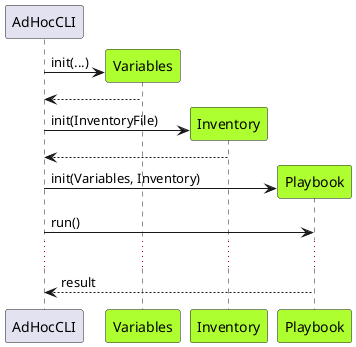 @startuml

participant AdHocCLI
participant Variables #GreenYellow
participant Inventory #GreenYellow
participant Playbook #GreenYellow

create Variables
AdHocCLI -> Variables: init(...)
Variables --> AdHocCLI
create Inventory
AdHocCLI -> Inventory: init(InventoryFile)
Inventory --> AdHocCLI
create Playbook
AdHocCLI -> Playbook: init(Variables, Inventory)
AdHocCLI -> Playbook: run()
...
Playbook --> AdHocCLI: result

@enduml

